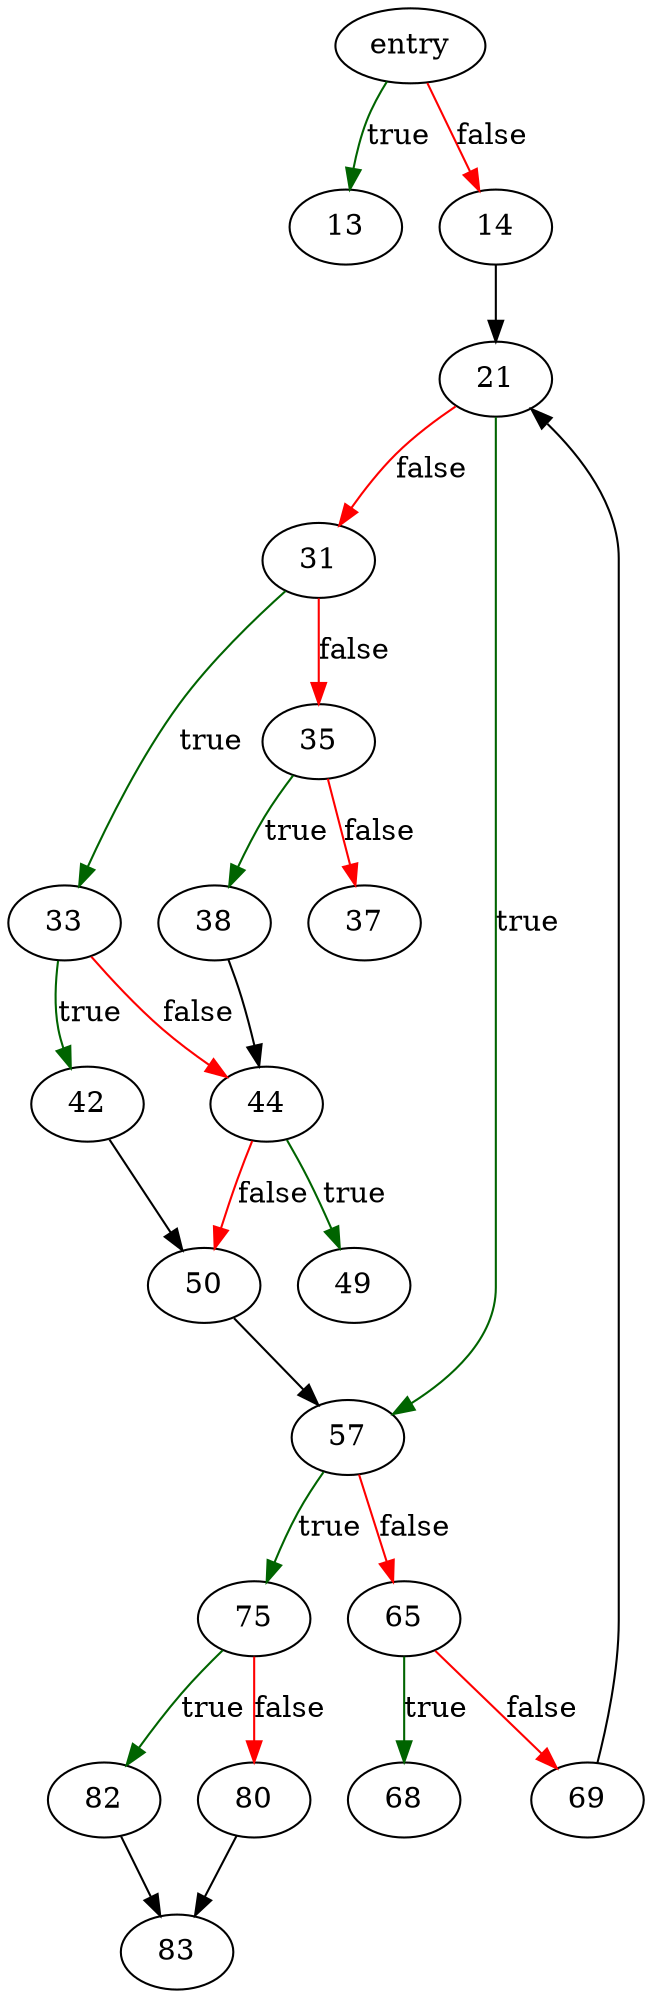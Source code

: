 digraph "readtokens" {
	// Node definitions.
	6 [label=entry];
	13;
	14;
	21;
	31;
	33;
	35;
	37;
	38;
	42;
	44;
	49;
	50;
	57;
	65;
	68;
	69;
	75;
	80;
	82;
	83;

	// Edge definitions.
	6 -> 13 [
		color=darkgreen
		label=true
	];
	6 -> 14 [
		color=red
		label=false
	];
	14 -> 21;
	21 -> 31 [
		color=red
		label=false
	];
	21 -> 57 [
		color=darkgreen
		label=true
	];
	31 -> 33 [
		color=darkgreen
		label=true
	];
	31 -> 35 [
		color=red
		label=false
	];
	33 -> 42 [
		color=darkgreen
		label=true
	];
	33 -> 44 [
		color=red
		label=false
	];
	35 -> 37 [
		color=red
		label=false
	];
	35 -> 38 [
		color=darkgreen
		label=true
	];
	38 -> 44;
	42 -> 50;
	44 -> 49 [
		color=darkgreen
		label=true
	];
	44 -> 50 [
		color=red
		label=false
	];
	50 -> 57;
	57 -> 65 [
		color=red
		label=false
	];
	57 -> 75 [
		color=darkgreen
		label=true
	];
	65 -> 68 [
		color=darkgreen
		label=true
	];
	65 -> 69 [
		color=red
		label=false
	];
	69 -> 21;
	75 -> 80 [
		color=red
		label=false
	];
	75 -> 82 [
		color=darkgreen
		label=true
	];
	80 -> 83;
	82 -> 83;
}